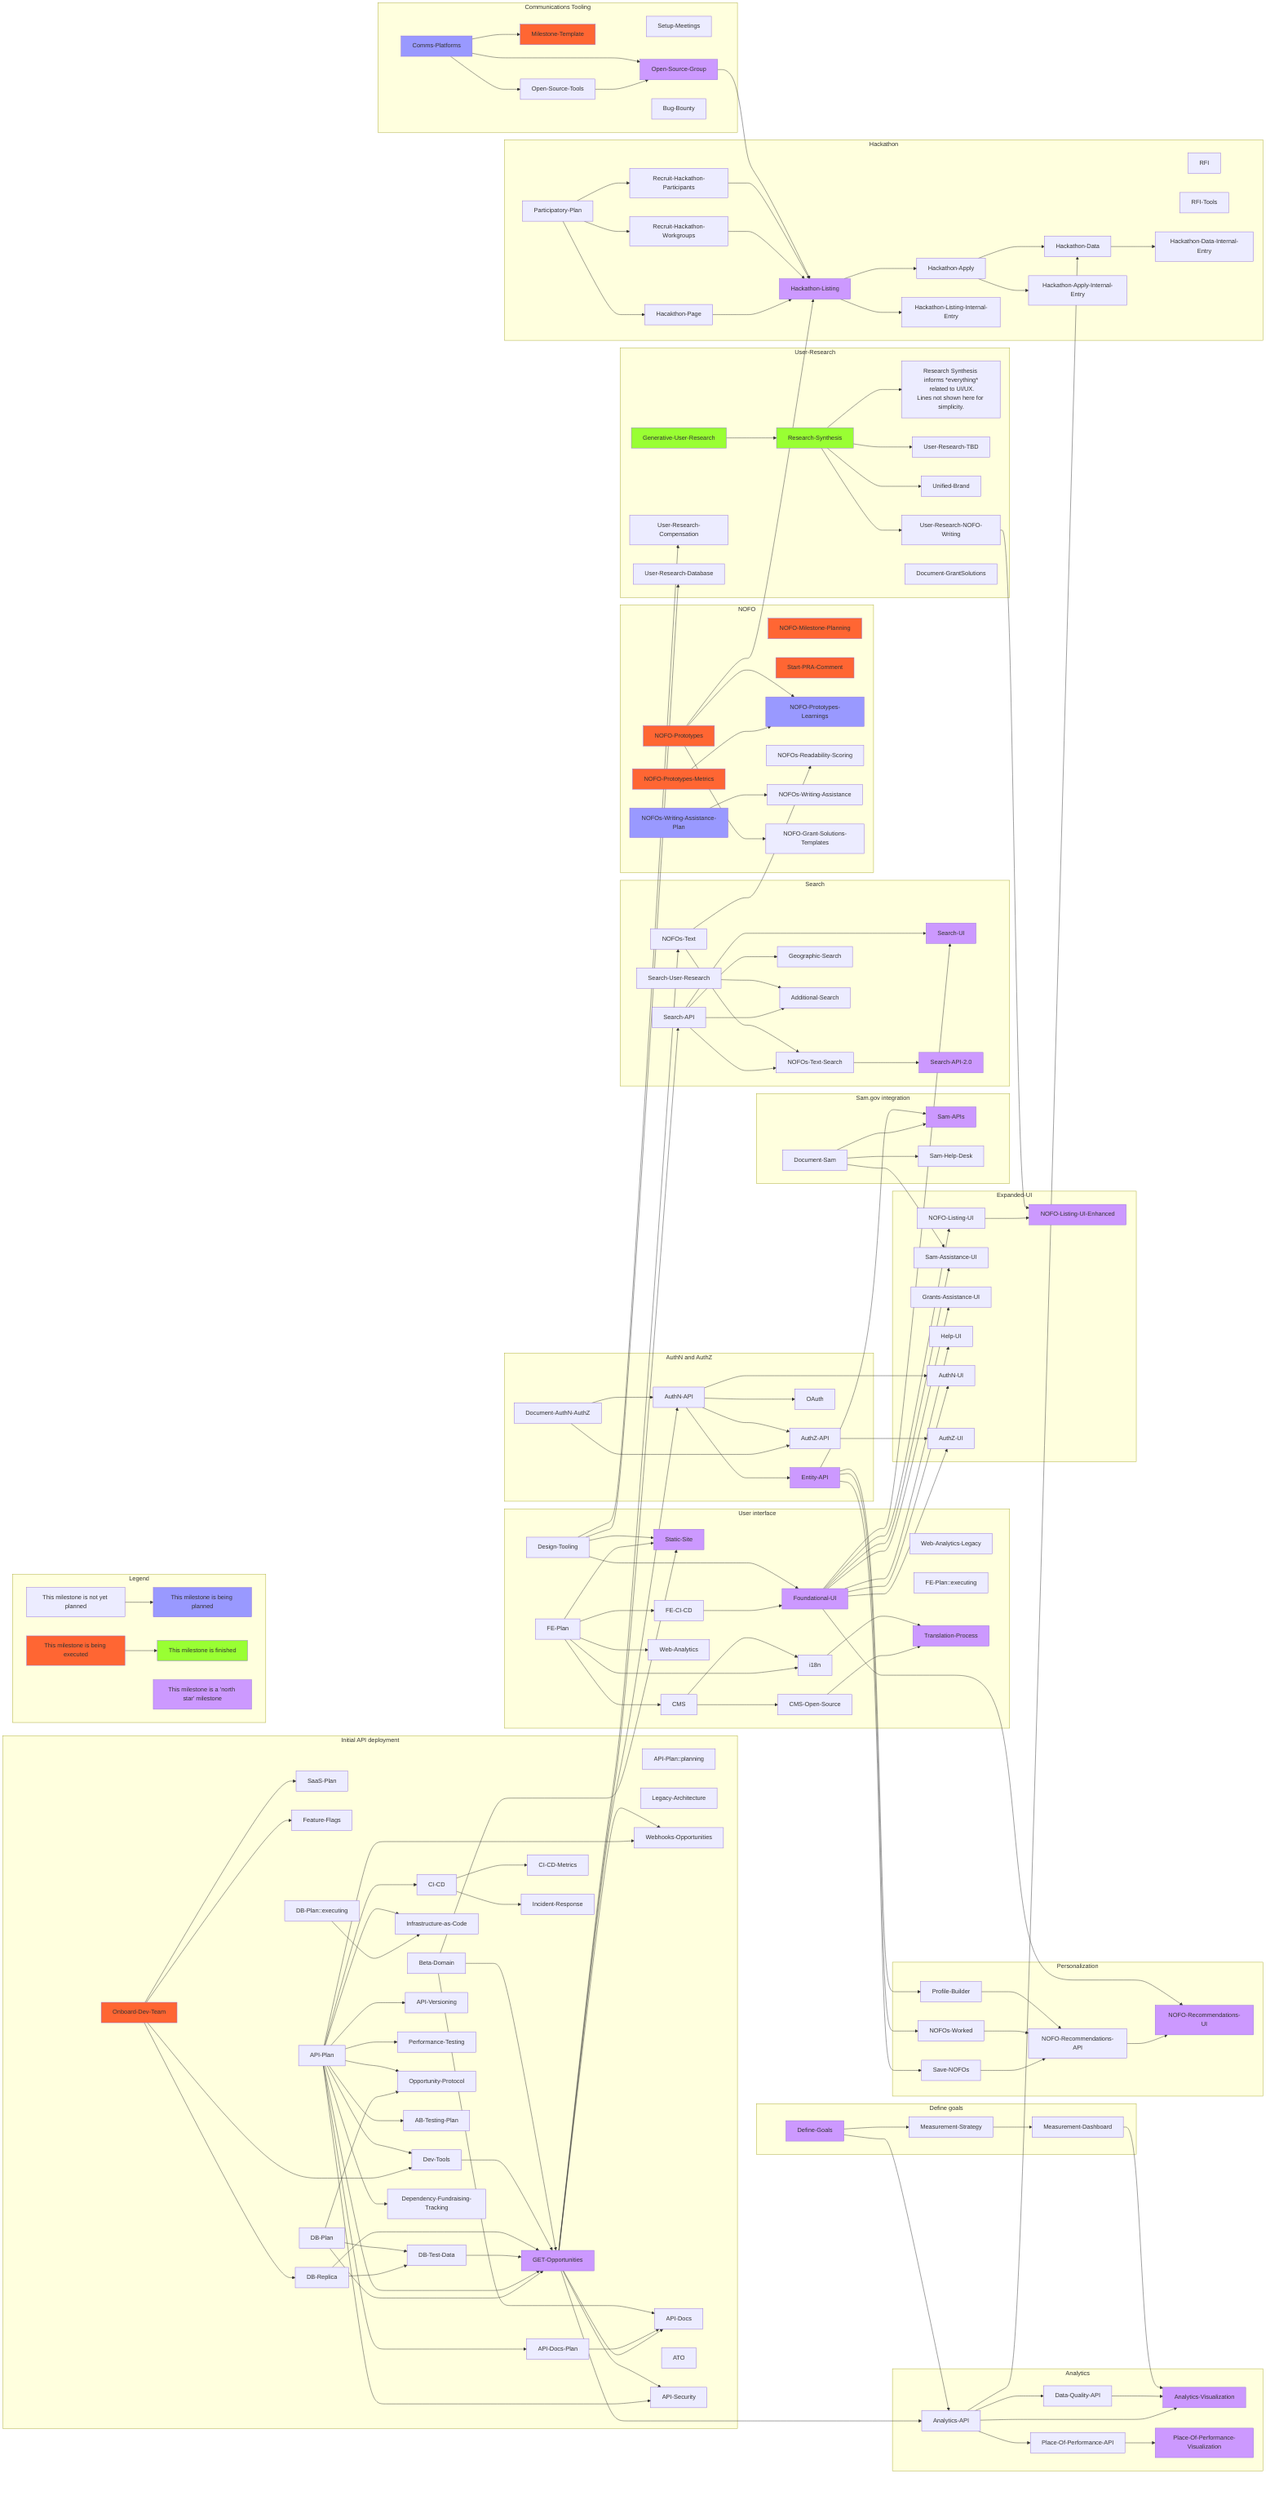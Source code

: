 %% A note on syntax:
%% 1. Since node IDs cannot have spaces, prefer to give each milestone a short name with any spaces replaced by `-`. For instance, "Development Tools Implemented" becomes "Dev-Tools".

%% For unclear reasons, PyCharm's mermaid editor does not support title attributes. Comment on or off the title as needed.

%% ---
%% title: Grants.gov modernization milestones
%% ---

%% Diagram is oriented left-to-right ("LR") rather than top-to-bottom

flowchart LR

    subgraph NOFO
        NOFO-Milestone-Planning:::executing
        NOFO-Prototypes:::executing
        Start-PRA-Comment:::executing
        NOFO-Prototypes-Metrics:::executing
        NOFO-Prototypes-Metrics & NOFO-Prototypes -->
        NOFO-Prototypes-Learnings:::planning
        NOFOs-Readability-Scoring
        NOFOs-Writing-Assistance-Plan:::planning --> NOFOs-Writing-Assistance
        NOFO-Grant-Solutions-Templates
        NOFO-Prototypes --> NOFO-Grant-Solutions-Templates
    end

    subgraph Personalization
        Save-NOFOs
        NOFOs-Worked
        Profile-Builder
        Save-NOFOs & NOFOs-Worked & Profile-Builder --> NOFO-Recommendations-API
        NOFO-Recommendations-API --> NOFO-Recommendations-UI:::northStar
    end

    subgraph User-Research
        Research-Synthesis
        Generative-User-Research:::finished --> Research-Synthesis:::finished
        Research-Synthesis --> ev1[Research Synthesis informs *everything*\n related to UI/UX.\nLines not shown here for simplicity.]
        Research-Synthesis --> User-Research-TBD
        Research-Synthesis --> Unified-Brand
        Research-Synthesis --> User-Research-NOFO-Writing
        Document-GrantSolutions
        User-Research-Compensation
        User-Research-Database
    end

    subgraph Sam.gov integration
        Document-Sam
        Document-Sam --> Sam-APIs:::northStar
        Document-Sam --> Sam-Help-Desk
    end

    subgraph Search
        Search-API
        NOFOs-Text
        Search-API --> Search-UI:::northStar
        Search-API --> NOFOs-Text-Search
        Search-API --> Geographic-Search
        Search-User-Research
        Search-API & Search-User-Research --> Additional-Search
        NOFOs-Text --> NOFOs-Text-Search
        NOFOs-Text --> NOFOs-Readability-Scoring
        NOFOs-Text-Search --> Search-API-2.0:::northStar
    end

    subgraph AuthN and AuthZ
        Document-AuthN-AuthZ
        Document-AuthN-AuthZ --> AuthN-API
        Document-AuthN-AuthZ --> AuthZ-API
        AuthN-API --> AuthZ-API
        AuthN-API --> OAuth
        AuthN-API --> Entity-API:::northStar
        Entity-API --> Sam-APIs
        Entity-API --> Save-NOFOs
        Entity-API --> NOFOs-Worked
        Entity-API --> Profile-Builder
    end

    subgraph User interface
        Web-Analytics-Legacy
        FE-Plan::executing
        FE-Plan --> Static-Site:::northStar
        FE-CI-CD
        FE-Plan --> FE-CI-CD
        FE-Plan --> CMS
        FE-Plan --> Web-Analytics
        FE-Plan & CMS --> i18n
        CMS --> CMS-Open-Source
        CMS-Open-Source & i18n --> Translation-Process:::northStar
        FE-CI-CD --> Foundational-UI:::northStar
        Foundational-UI --> Search-UI
        Foundational-UI --> NOFO-Recommendations-UI
        Design-Tooling --> Static-Site & Foundational-UI & User-Research-Compensation & User-Research-Database
    end

    subgraph Expanded-UI
        NOFO-Listing-UI
        NOFO-Listing-UI & User-Research-NOFO-Writing --> NOFO-Listing-UI-Enhanced:::northStar
        Foundational-UI --> NOFO-Listing-UI
        Foundational-UI --> Sam-Assistance-UI
        Document-Sam --> Sam-Assistance-UI
        Foundational-UI --> Grants-Assistance-UI
        Foundational-UI --> Help-UI
        Foundational-UI --> AuthN-UI
        Foundational-UI --> AuthZ-UI
        AuthN-API --> AuthN-UI
        AuthZ-API --> AuthZ-UI
    end

    subgraph Define goals
        Define-Goals:::northStar
        Define-Goals --> Measurement-Strategy
        Measurement-Strategy --> Measurement-Dashboard
    end

    subgraph Analytics
        Analytics-API
        Define-Goals --> Analytics-API
        Analytics-API --> Data-Quality-API
        Analytics-API & Data-Quality-API --> Analytics-Visualization:::northStar
        Measurement-Dashboard --> Analytics-Visualization
        Analytics-API --> Place-Of-Performance-API
        Place-Of-Performance-API --> Place-Of-Performance-Visualization:::northStar
    end

    subgraph Initial API deployment
        Onboard-Dev-Team --> SaaS-Plan
        SaaS-Plan
        API-Plan::planning
        Legacy-Architecture
        Onboard-Dev-Team:::executing
        Onboard-Dev-Team --> Feature-Flags
        API-Plan --> API-Docs-Plan
        Onboard-Dev-Team --> DB-Replica
        Onboard-Dev-Team & API-Plan --> Dev-Tools
        Beta-Domain
        Beta-Domain --> Static-Site
        DB-Plan::executing & API-Plan --> Infrastructure-as-Code
        DB-Replica & DB-Plan --> DB-Test-Data
        DB-Plan & API-Plan & DB-Test-Data & DB-Replica & Dev-Tools & Beta-Domain --> GET-Opportunities:::northStar
        API-Plan & GET-Opportunities --> Webhooks-Opportunities
        GET-Opportunities --> API-Docs
        GET-Opportunities --> AuthN-API
        GET-Opportunities --> Analytics-API
        API-Docs-Plan & Beta-Domain --> API-Docs
        API-Plan --> API-Versioning
        API-Plan --> Performance-Testing
        DB-Plan & API-Plan --> Opportunity-Protocol
        API-Plan--> AB-Testing-Plan
        ATO
        CI-CD
        API-Plan --> CI-CD
        CI-CD --> CI-CD-Metrics
        CI-CD --> Incident-Response
        API-Plan --> Dependency-Fundraising-Tracking
        GET-Opportunities --> Search-API
        GET-Opportunities --> NOFOs-Text
        API-Plan & GET-Opportunities --> API-Security
    end

    subgraph Hackathon
        Participatory-Plan
        Participatory-Plan --> Hacakthon-Page
        Hackathon-Data
        Hackathon-Listing:::northStar
        Participatory-Plan --> Recruit-Hackathon-Workgroups
        Participatory-Plan --> Recruit-Hackathon-Participants
        RFI
        RFI-Tools
        Hacakthon-Page & NOFO-Prototypes --> Hackathon-Listing
        Recruit-Hackathon-Workgroups & Recruit-Hackathon-Participants --> Hackathon-Listing
        Hackathon-Listing --> Hackathon-Apply
        Hackathon-Listing --> Hackathon-Listing-Internal-Entry
        Hackathon-Apply --> Hackathon-Data
        Hackathon-Apply --> Hackathon-Apply-Internal-Entry
        Analytics-API --> Hackathon-Data
        Hackathon-Data --> Hackathon-Data-Internal-Entry
    end

    subgraph Communications Tooling
        Setup-Meetings
        Comms-Platforms:::planning --> Milestone-Template:::executing
        Comms-Platforms --> Open-Source-Tools
        Open-Source-Tools & Comms-Platforms --> Open-Source-Group:::northStar
        Open-Source-Group --> Hackathon-Listing
        Bug-Bounty
    end

    subgraph Legend
        direction LR
        a4[This milestone is not yet planned] --> a3[This milestone is being planned]:::planning
        a2[This milestone is being executed]:::executing --> a1[This milestone is finished]:::finished
        a5[This milestone is a 'north star' milestone]:::northStar
    end


    %% Define some styles
    classDef planning fill:#9999FF
    classDef executing fill:#FF6633
    classDef finished fill:#99FF33
    classDef northStar fill:#cc99ff